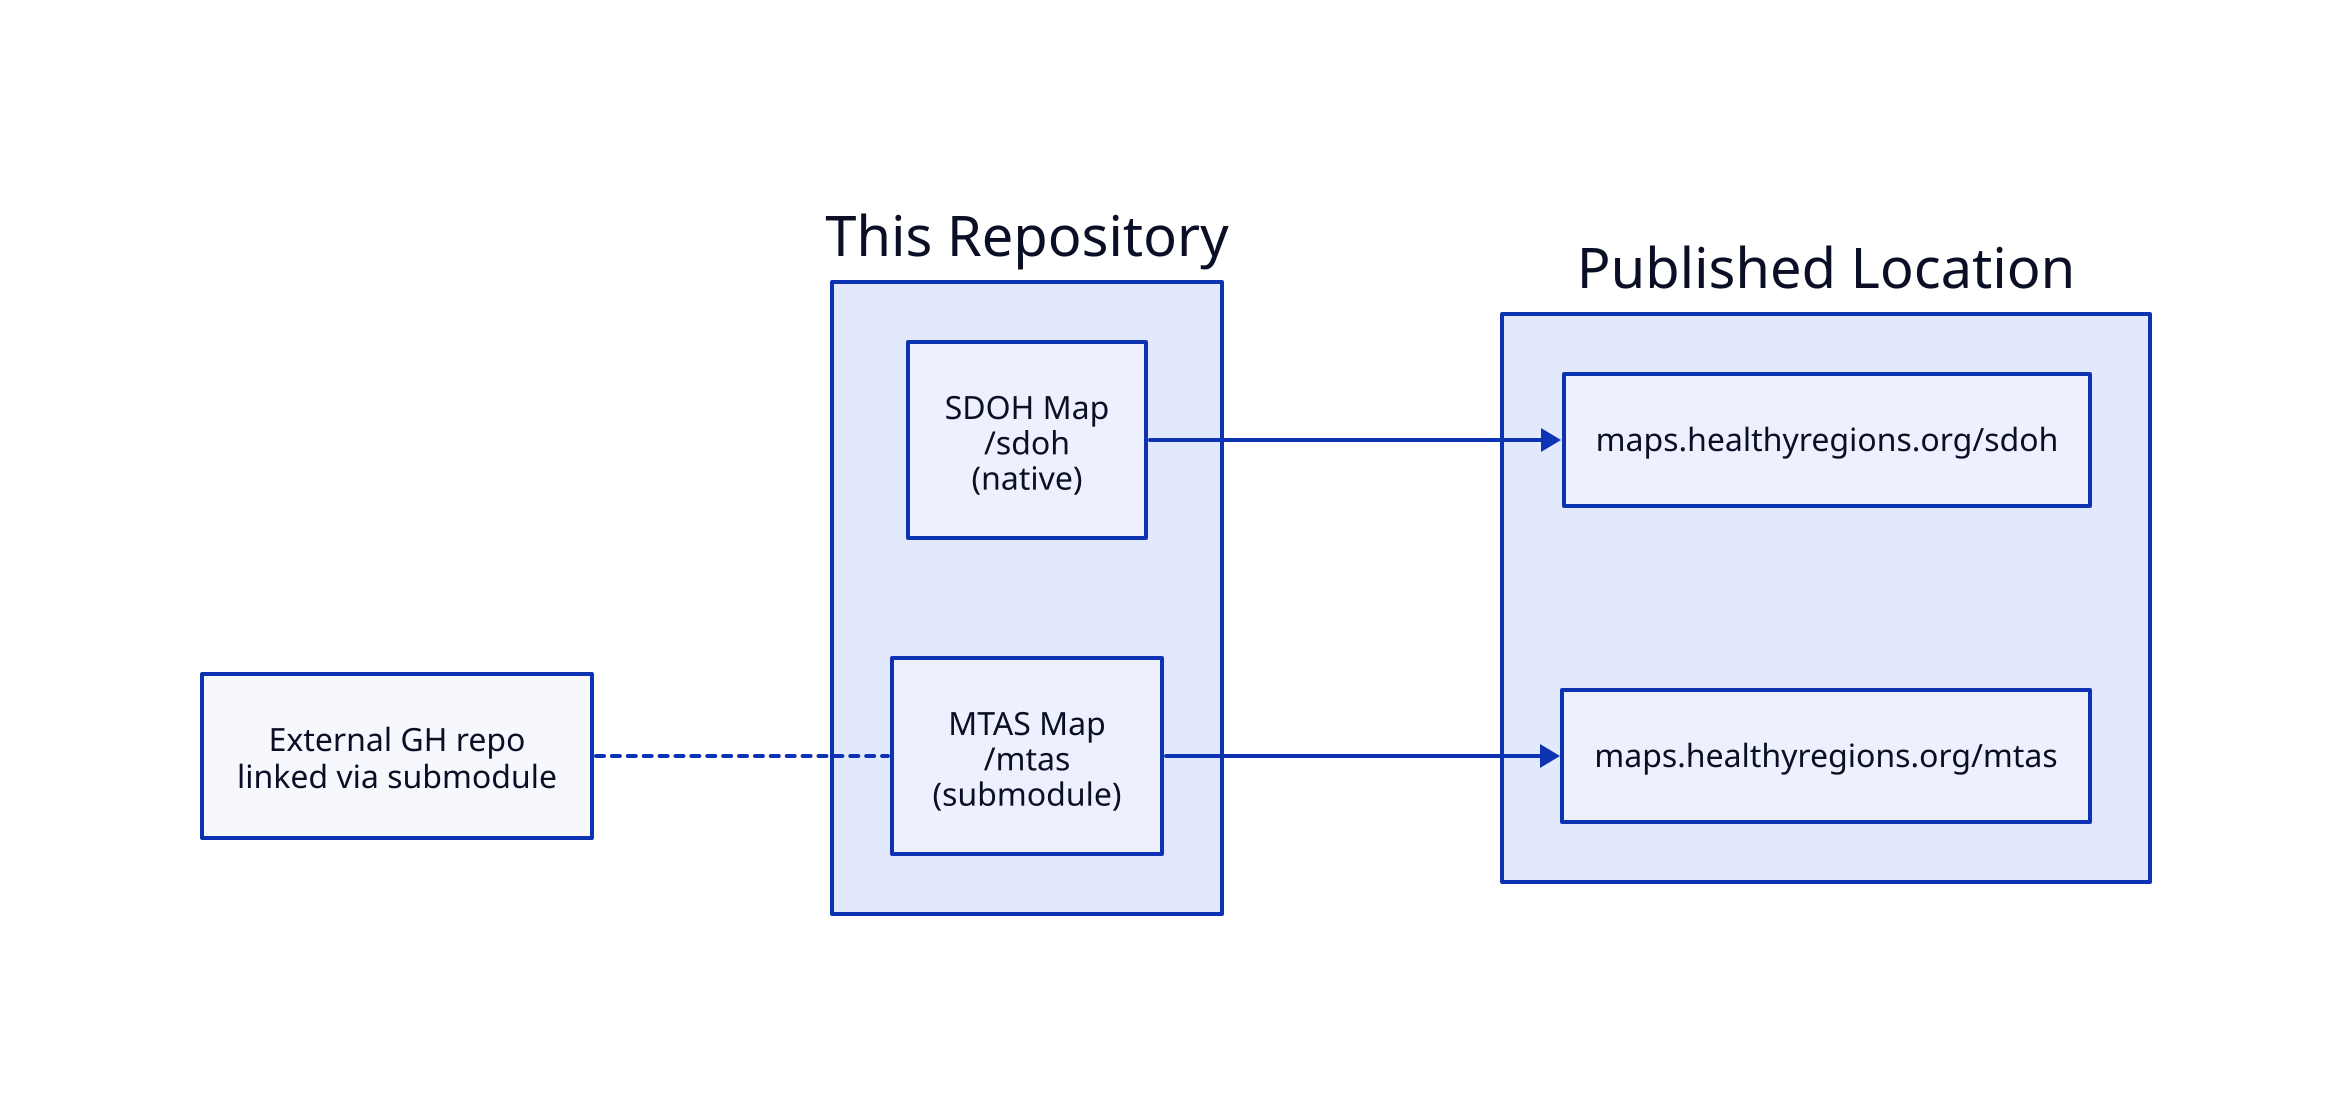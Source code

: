direction: right

m: External GH repo\nlinked via submodule

r: This Repository\n
r.p1: SDOH Map\n/sdoh\n(native)
r.p2: MTAS Map\n/mtas\n(submodule)

site: Published Location
site.p1: maps.healthyregions.org/sdoh
site.p2: maps.healthyregions.org/mtas

r.p1 -> site.p1
m -- r.p2: {
    style: {
        stroke-dash: 2
    }
}
r.p2 -> site.p2